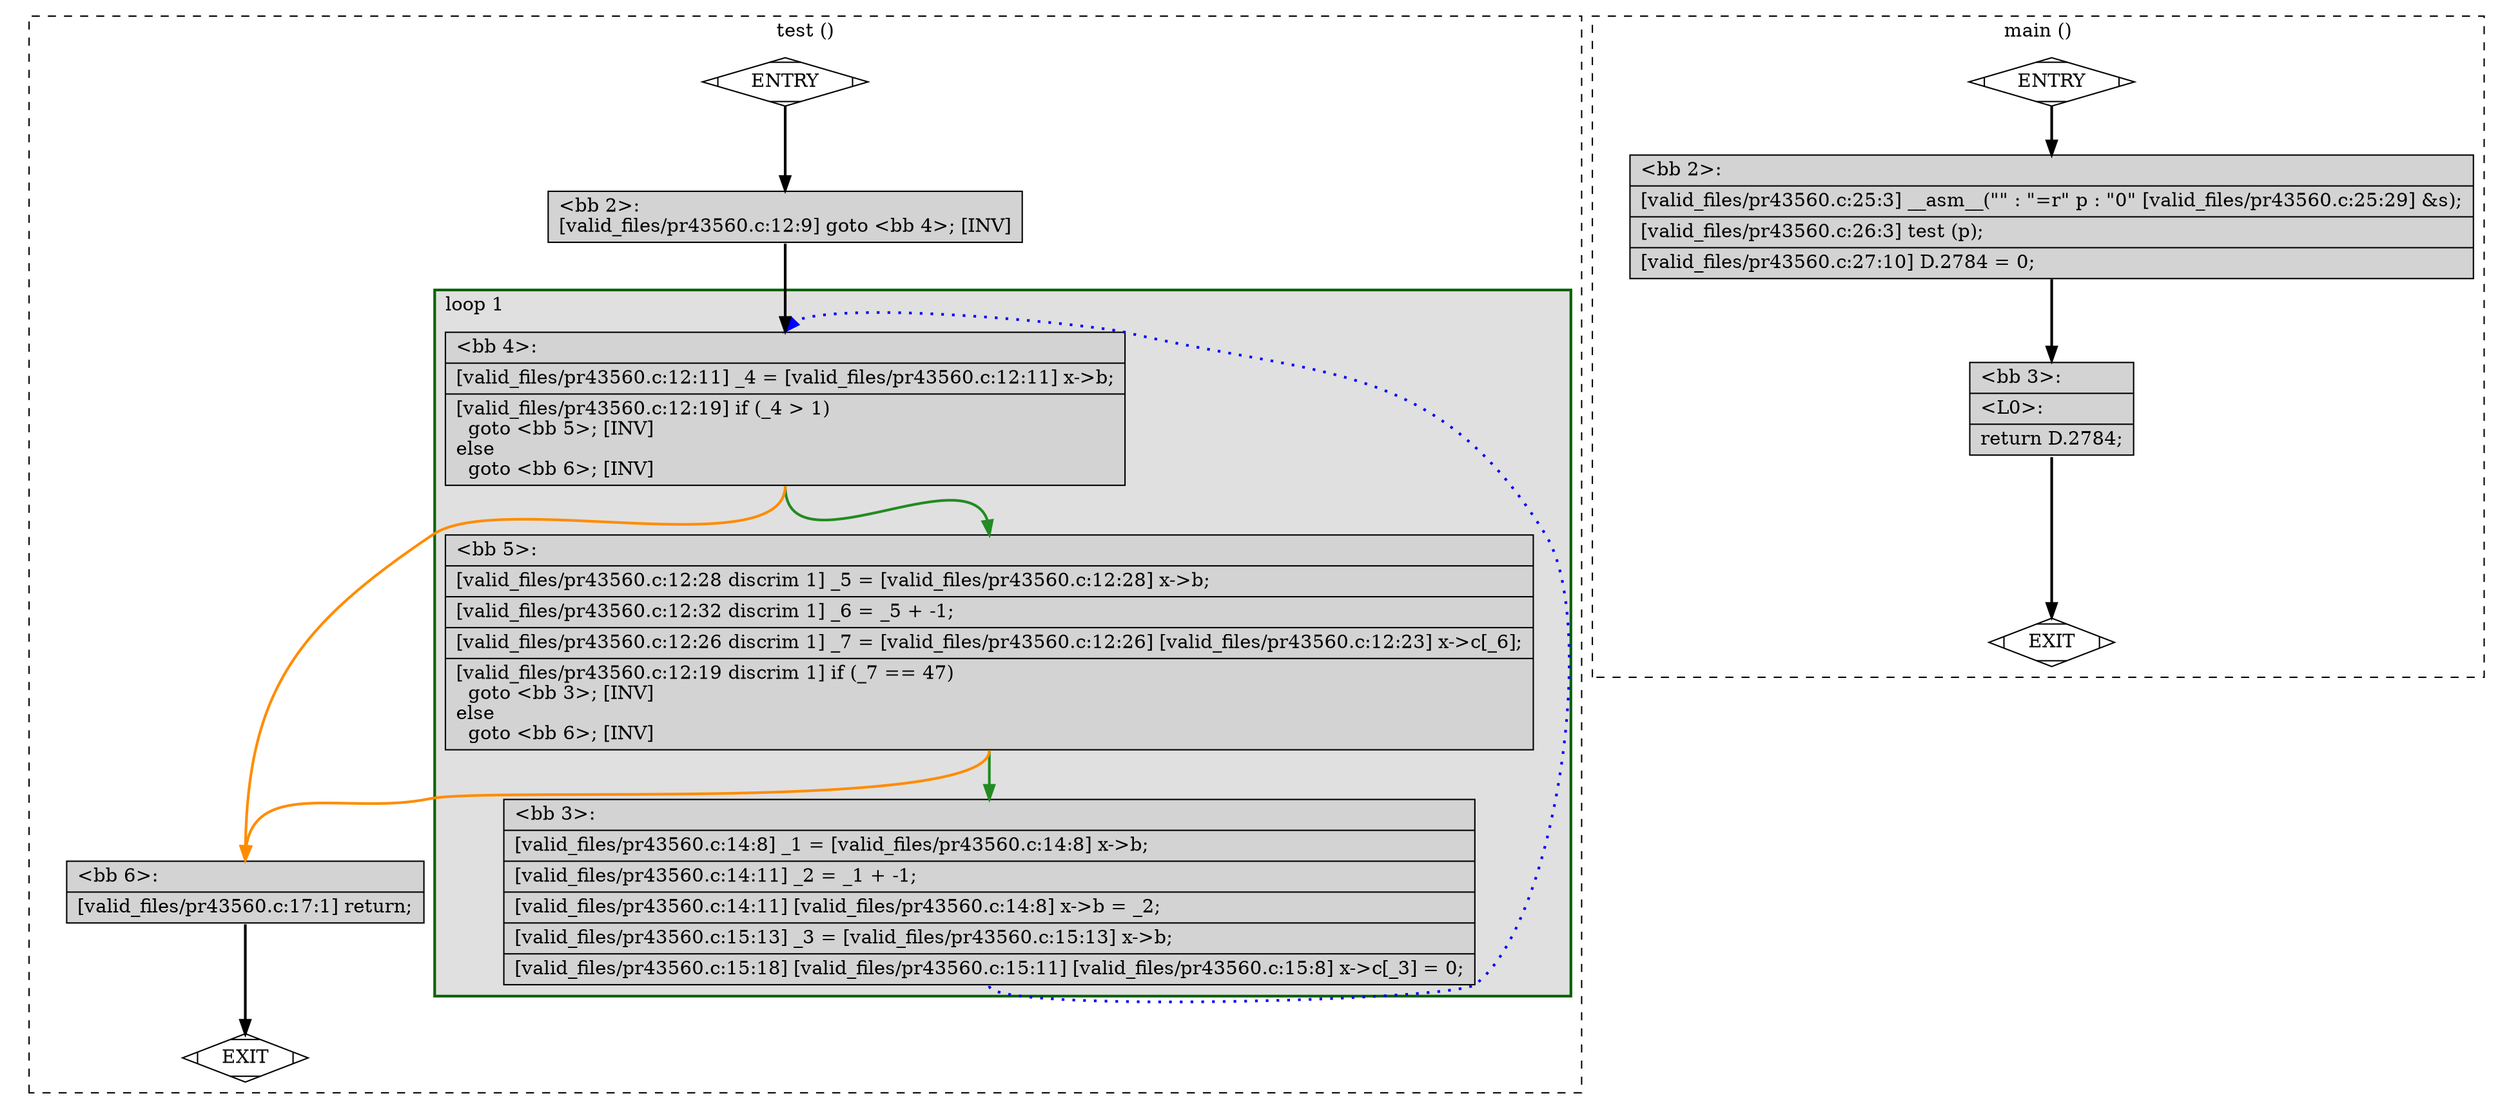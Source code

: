 digraph "a-pr43560.c.015t.cfg" {
overlap=false;
subgraph "cluster_test" {
	style="dashed";
	color="black";
	label="test ()";
	subgraph cluster_0_1 {
	style="filled";
	color="darkgreen";
	fillcolor="grey88";
	label="loop 1";
	labeljust=l;
	penwidth=2;
	fn_0_basic_block_4 [shape=record,style=filled,fillcolor=lightgrey,label="{\<bb\ 4\>:\l\
|[valid_files/pr43560.c:12:11]\ _4\ =\ [valid_files/pr43560.c:12:11]\ x-\>b;\l\
|[valid_files/pr43560.c:12:19]\ if\ (_4\ \>\ 1)\l\
\ \ goto\ \<bb\ 5\>;\ [INV]\l\
else\l\
\ \ goto\ \<bb\ 6\>;\ [INV]\l\
}"];

	fn_0_basic_block_5 [shape=record,style=filled,fillcolor=lightgrey,label="{\<bb\ 5\>:\l\
|[valid_files/pr43560.c:12:28\ discrim\ 1]\ _5\ =\ [valid_files/pr43560.c:12:28]\ x-\>b;\l\
|[valid_files/pr43560.c:12:32\ discrim\ 1]\ _6\ =\ _5\ +\ -1;\l\
|[valid_files/pr43560.c:12:26\ discrim\ 1]\ _7\ =\ [valid_files/pr43560.c:12:26]\ [valid_files/pr43560.c:12:23]\ x-\>c[_6];\l\
|[valid_files/pr43560.c:12:19\ discrim\ 1]\ if\ (_7\ ==\ 47)\l\
\ \ goto\ \<bb\ 3\>;\ [INV]\l\
else\l\
\ \ goto\ \<bb\ 6\>;\ [INV]\l\
}"];

	fn_0_basic_block_3 [shape=record,style=filled,fillcolor=lightgrey,label="{\<bb\ 3\>:\l\
|[valid_files/pr43560.c:14:8]\ _1\ =\ [valid_files/pr43560.c:14:8]\ x-\>b;\l\
|[valid_files/pr43560.c:14:11]\ _2\ =\ _1\ +\ -1;\l\
|[valid_files/pr43560.c:14:11]\ [valid_files/pr43560.c:14:8]\ x-\>b\ =\ _2;\l\
|[valid_files/pr43560.c:15:13]\ _3\ =\ [valid_files/pr43560.c:15:13]\ x-\>b;\l\
|[valid_files/pr43560.c:15:18]\ [valid_files/pr43560.c:15:11]\ [valid_files/pr43560.c:15:8]\ x-\>c[_3]\ =\ 0;\l\
}"];

	}
	fn_0_basic_block_0 [shape=Mdiamond,style=filled,fillcolor=white,label="ENTRY"];

	fn_0_basic_block_1 [shape=Mdiamond,style=filled,fillcolor=white,label="EXIT"];

	fn_0_basic_block_2 [shape=record,style=filled,fillcolor=lightgrey,label="{\<bb\ 2\>:\l\
[valid_files/pr43560.c:12:9]\ goto\ \<bb\ 4\>;\ [INV]\l\
}"];

	fn_0_basic_block_6 [shape=record,style=filled,fillcolor=lightgrey,label="{\<bb\ 6\>:\l\
|[valid_files/pr43560.c:17:1]\ return;\l\
}"];

	fn_0_basic_block_0:s -> fn_0_basic_block_2:n [style="solid,bold",color=black,weight=100,constraint=true];
	fn_0_basic_block_2:s -> fn_0_basic_block_4:n [style="solid,bold",color=black,weight=100,constraint=true];
	fn_0_basic_block_3:s -> fn_0_basic_block_4:n [style="dotted,bold",color=blue,weight=10,constraint=false];
	fn_0_basic_block_4:s -> fn_0_basic_block_5:n [style="solid,bold",color=forestgreen,weight=10,constraint=true];
	fn_0_basic_block_4:s -> fn_0_basic_block_6:n [style="solid,bold",color=darkorange,weight=10,constraint=true];
	fn_0_basic_block_5:s -> fn_0_basic_block_3:n [style="solid,bold",color=forestgreen,weight=10,constraint=true];
	fn_0_basic_block_5:s -> fn_0_basic_block_6:n [style="solid,bold",color=darkorange,weight=10,constraint=true];
	fn_0_basic_block_6:s -> fn_0_basic_block_1:n [style="solid,bold",color=black,weight=10,constraint=true];
	fn_0_basic_block_0:s -> fn_0_basic_block_1:n [style="invis",constraint=true];
}
subgraph "cluster_main" {
	style="dashed";
	color="black";
	label="main ()";
	fn_1_basic_block_0 [shape=Mdiamond,style=filled,fillcolor=white,label="ENTRY"];

	fn_1_basic_block_1 [shape=Mdiamond,style=filled,fillcolor=white,label="EXIT"];

	fn_1_basic_block_2 [shape=record,style=filled,fillcolor=lightgrey,label="{\<bb\ 2\>:\l\
|[valid_files/pr43560.c:25:3]\ __asm__(\"\"\ :\ \"=r\"\ p\ :\ \"0\"\ [valid_files/pr43560.c:25:29]\ &s);\l\
|[valid_files/pr43560.c:26:3]\ test\ (p);\l\
|[valid_files/pr43560.c:27:10]\ D.2784\ =\ 0;\l\
}"];

	fn_1_basic_block_3 [shape=record,style=filled,fillcolor=lightgrey,label="{\<bb\ 3\>:\l\
|\<L0\>:\l\
|return\ D.2784;\l\
}"];

	fn_1_basic_block_0:s -> fn_1_basic_block_2:n [style="solid,bold",color=black,weight=100,constraint=true];
	fn_1_basic_block_2:s -> fn_1_basic_block_3:n [style="solid,bold",color=black,weight=100,constraint=true];
	fn_1_basic_block_3:s -> fn_1_basic_block_1:n [style="solid,bold",color=black,weight=10,constraint=true];
	fn_1_basic_block_0:s -> fn_1_basic_block_1:n [style="invis",constraint=true];
}
}
